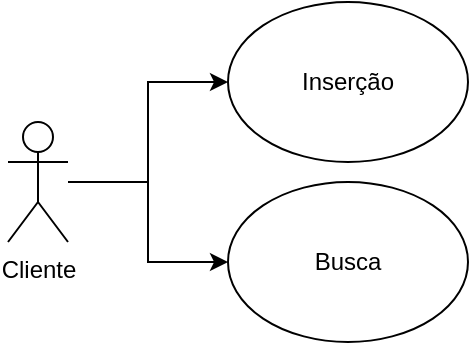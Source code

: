 <mxfile version="24.3.1" type="device">
  <diagram name="Página-1" id="Qf7hXA5ncmAFnnY7FIsh">
    <mxGraphModel dx="1434" dy="790" grid="1" gridSize="10" guides="1" tooltips="1" connect="1" arrows="1" fold="1" page="1" pageScale="1" pageWidth="827" pageHeight="1169" math="0" shadow="0">
      <root>
        <mxCell id="0" />
        <mxCell id="1" parent="0" />
        <mxCell id="XATWsW7TDy5cOZRVU1lJ-1" value="Inserção" style="ellipse;whiteSpace=wrap;html=1;" vertex="1" parent="1">
          <mxGeometry x="440" y="180" width="120" height="80" as="geometry" />
        </mxCell>
        <mxCell id="XATWsW7TDy5cOZRVU1lJ-2" value="Busca" style="ellipse;whiteSpace=wrap;html=1;" vertex="1" parent="1">
          <mxGeometry x="440" y="270" width="120" height="80" as="geometry" />
        </mxCell>
        <mxCell id="XATWsW7TDy5cOZRVU1lJ-4" style="edgeStyle=orthogonalEdgeStyle;rounded=0;orthogonalLoop=1;jettySize=auto;html=1;entryX=0;entryY=0.5;entryDx=0;entryDy=0;" edge="1" parent="1" source="XATWsW7TDy5cOZRVU1lJ-3" target="XATWsW7TDy5cOZRVU1lJ-1">
          <mxGeometry relative="1" as="geometry" />
        </mxCell>
        <mxCell id="XATWsW7TDy5cOZRVU1lJ-5" style="edgeStyle=orthogonalEdgeStyle;rounded=0;orthogonalLoop=1;jettySize=auto;html=1;entryX=0;entryY=0.5;entryDx=0;entryDy=0;" edge="1" parent="1" source="XATWsW7TDy5cOZRVU1lJ-3" target="XATWsW7TDy5cOZRVU1lJ-2">
          <mxGeometry relative="1" as="geometry" />
        </mxCell>
        <mxCell id="XATWsW7TDy5cOZRVU1lJ-3" value="Cliente" style="shape=umlActor;verticalLabelPosition=bottom;verticalAlign=top;html=1;outlineConnect=0;" vertex="1" parent="1">
          <mxGeometry x="330" y="240" width="30" height="60" as="geometry" />
        </mxCell>
      </root>
    </mxGraphModel>
  </diagram>
</mxfile>

